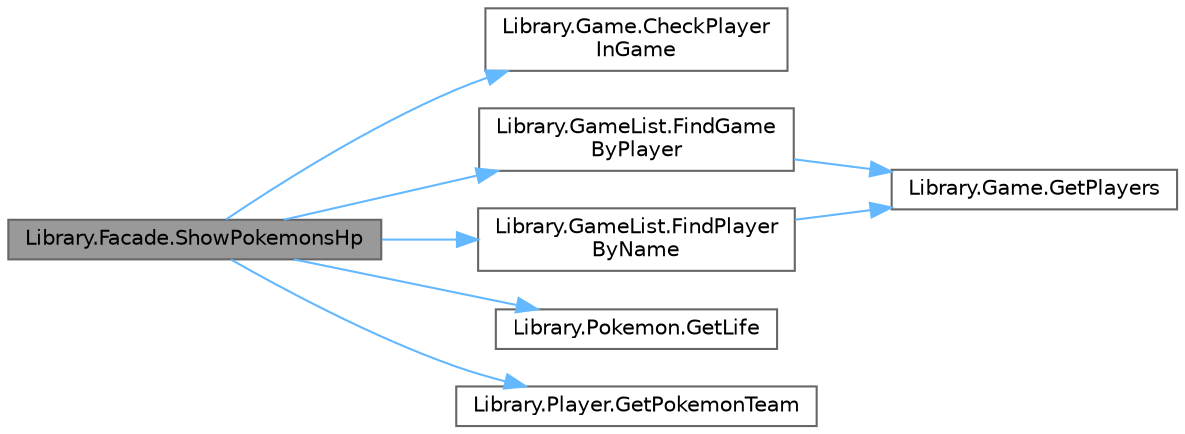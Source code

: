 digraph "Library.Facade.ShowPokemonsHp"
{
 // INTERACTIVE_SVG=YES
 // LATEX_PDF_SIZE
  bgcolor="transparent";
  edge [fontname=Helvetica,fontsize=10,labelfontname=Helvetica,labelfontsize=10];
  node [fontname=Helvetica,fontsize=10,shape=box,height=0.2,width=0.4];
  rankdir="LR";
  Node1 [id="Node000001",label="Library.Facade.ShowPokemonsHp",height=0.2,width=0.4,color="gray40", fillcolor="grey60", style="filled", fontcolor="black",tooltip="Historia de usuario 3: Muestra los puntos de vida (HP) de los Pokemon de un jugador."];
  Node1 -> Node2 [id="edge1_Node000001_Node000002",color="steelblue1",style="solid",tooltip=" "];
  Node2 [id="Node000002",label="Library.Game.CheckPlayer\lInGame",height=0.2,width=0.4,color="grey40", fillcolor="white", style="filled",URL="$classLibrary_1_1Game.html#a6fef208659545ad27589078aa7298cce",tooltip="Busca si hay un jugador con el mismo nombre que el del parámetro en una partida."];
  Node1 -> Node3 [id="edge2_Node000001_Node000003",color="steelblue1",style="solid",tooltip=" "];
  Node3 [id="Node000003",label="Library.GameList.FindGame\lByPlayer",height=0.2,width=0.4,color="grey40", fillcolor="white", style="filled",URL="$classLibrary_1_1GameList.html#ae4cc442c2a00c3746fd92955ddcb849a",tooltip="Devuelve la partida en la que se encuentra un jugador."];
  Node3 -> Node4 [id="edge3_Node000003_Node000004",color="steelblue1",style="solid",tooltip=" "];
  Node4 [id="Node000004",label="Library.Game.GetPlayers",height=0.2,width=0.4,color="grey40", fillcolor="white", style="filled",URL="$classLibrary_1_1Game.html#a1fb151121019847487457c48804a2ad4",tooltip="Obtiene la lista de jugadores de la partida."];
  Node1 -> Node5 [id="edge4_Node000001_Node000005",color="steelblue1",style="solid",tooltip=" "];
  Node5 [id="Node000005",label="Library.GameList.FindPlayer\lByName",height=0.2,width=0.4,color="grey40", fillcolor="white", style="filled",URL="$classLibrary_1_1GameList.html#a08e1d49ca4fdca05d55d094865a850ff",tooltip="Devuelve un jugador buscandolo por su nombre."];
  Node5 -> Node4 [id="edge5_Node000005_Node000004",color="steelblue1",style="solid",tooltip=" "];
  Node1 -> Node6 [id="edge6_Node000001_Node000006",color="steelblue1",style="solid",tooltip=" "];
  Node6 [id="Node000006",label="Library.Pokemon.GetLife",height=0.2,width=0.4,color="grey40", fillcolor="white", style="filled",URL="$classLibrary_1_1Pokemon.html#ad7ecbc1418ce8ce1310b9bb3737d62d6",tooltip="Devuele la vida del Pokemon en el formato vidaActual/vidaBase."];
  Node1 -> Node7 [id="edge7_Node000001_Node000007",color="steelblue1",style="solid",tooltip=" "];
  Node7 [id="Node000007",label="Library.Player.GetPokemonTeam",height=0.2,width=0.4,color="grey40", fillcolor="white", style="filled",URL="$classLibrary_1_1Player.html#a6f5a234d3af2613c0c6bce8be92baab3",tooltip="Devuelve la lista de pokemons del jugador."];
}
